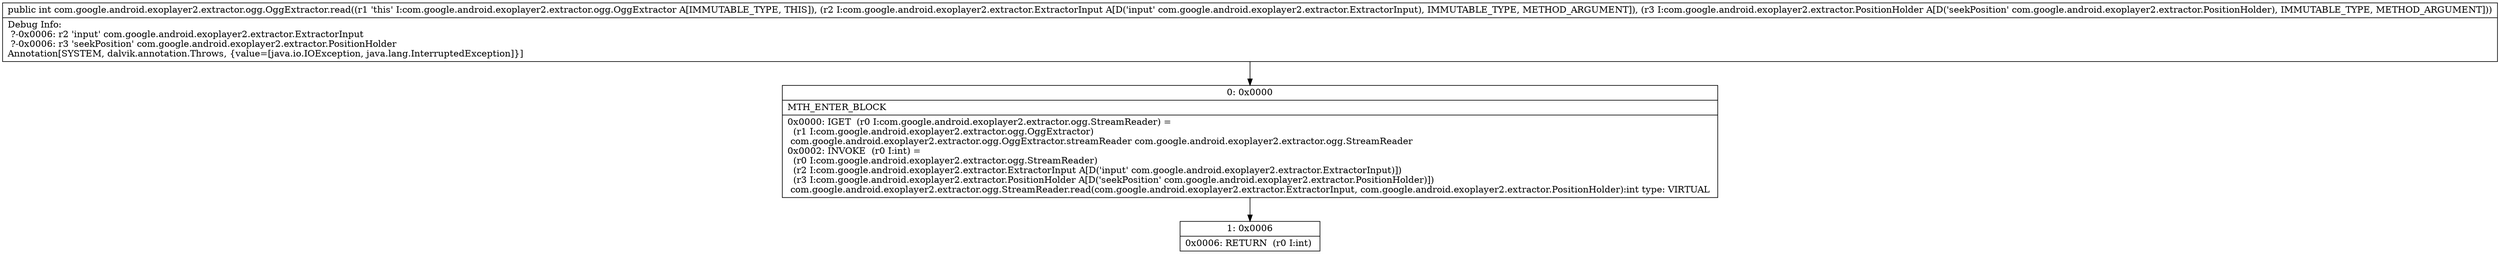 digraph "CFG forcom.google.android.exoplayer2.extractor.ogg.OggExtractor.read(Lcom\/google\/android\/exoplayer2\/extractor\/ExtractorInput;Lcom\/google\/android\/exoplayer2\/extractor\/PositionHolder;)I" {
Node_0 [shape=record,label="{0\:\ 0x0000|MTH_ENTER_BLOCK\l|0x0000: IGET  (r0 I:com.google.android.exoplayer2.extractor.ogg.StreamReader) = \l  (r1 I:com.google.android.exoplayer2.extractor.ogg.OggExtractor)\l com.google.android.exoplayer2.extractor.ogg.OggExtractor.streamReader com.google.android.exoplayer2.extractor.ogg.StreamReader \l0x0002: INVOKE  (r0 I:int) = \l  (r0 I:com.google.android.exoplayer2.extractor.ogg.StreamReader)\l  (r2 I:com.google.android.exoplayer2.extractor.ExtractorInput A[D('input' com.google.android.exoplayer2.extractor.ExtractorInput)])\l  (r3 I:com.google.android.exoplayer2.extractor.PositionHolder A[D('seekPosition' com.google.android.exoplayer2.extractor.PositionHolder)])\l com.google.android.exoplayer2.extractor.ogg.StreamReader.read(com.google.android.exoplayer2.extractor.ExtractorInput, com.google.android.exoplayer2.extractor.PositionHolder):int type: VIRTUAL \l}"];
Node_1 [shape=record,label="{1\:\ 0x0006|0x0006: RETURN  (r0 I:int) \l}"];
MethodNode[shape=record,label="{public int com.google.android.exoplayer2.extractor.ogg.OggExtractor.read((r1 'this' I:com.google.android.exoplayer2.extractor.ogg.OggExtractor A[IMMUTABLE_TYPE, THIS]), (r2 I:com.google.android.exoplayer2.extractor.ExtractorInput A[D('input' com.google.android.exoplayer2.extractor.ExtractorInput), IMMUTABLE_TYPE, METHOD_ARGUMENT]), (r3 I:com.google.android.exoplayer2.extractor.PositionHolder A[D('seekPosition' com.google.android.exoplayer2.extractor.PositionHolder), IMMUTABLE_TYPE, METHOD_ARGUMENT]))  | Debug Info:\l  ?\-0x0006: r2 'input' com.google.android.exoplayer2.extractor.ExtractorInput\l  ?\-0x0006: r3 'seekPosition' com.google.android.exoplayer2.extractor.PositionHolder\lAnnotation[SYSTEM, dalvik.annotation.Throws, \{value=[java.io.IOException, java.lang.InterruptedException]\}]\l}"];
MethodNode -> Node_0;
Node_0 -> Node_1;
}


